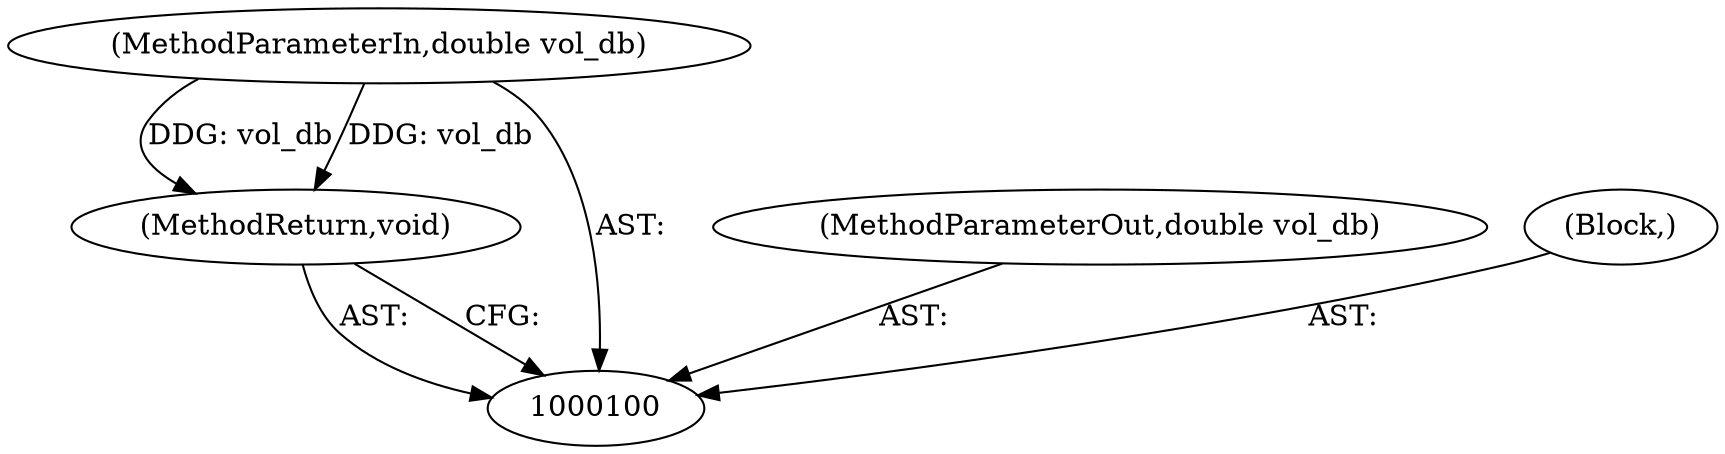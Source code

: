 digraph "0_Chrome_51dfe5e3b332bcea02fb4d4c7493ae841106dd9b_34" {
"1000103" [label="(MethodReturn,void)"];
"1000101" [label="(MethodParameterIn,double vol_db)"];
"1000107" [label="(MethodParameterOut,double vol_db)"];
"1000102" [label="(Block,)"];
"1000103" -> "1000100"  [label="AST: "];
"1000103" -> "1000100"  [label="CFG: "];
"1000101" -> "1000103"  [label="DDG: vol_db"];
"1000101" -> "1000100"  [label="AST: "];
"1000101" -> "1000103"  [label="DDG: vol_db"];
"1000107" -> "1000100"  [label="AST: "];
"1000102" -> "1000100"  [label="AST: "];
}
